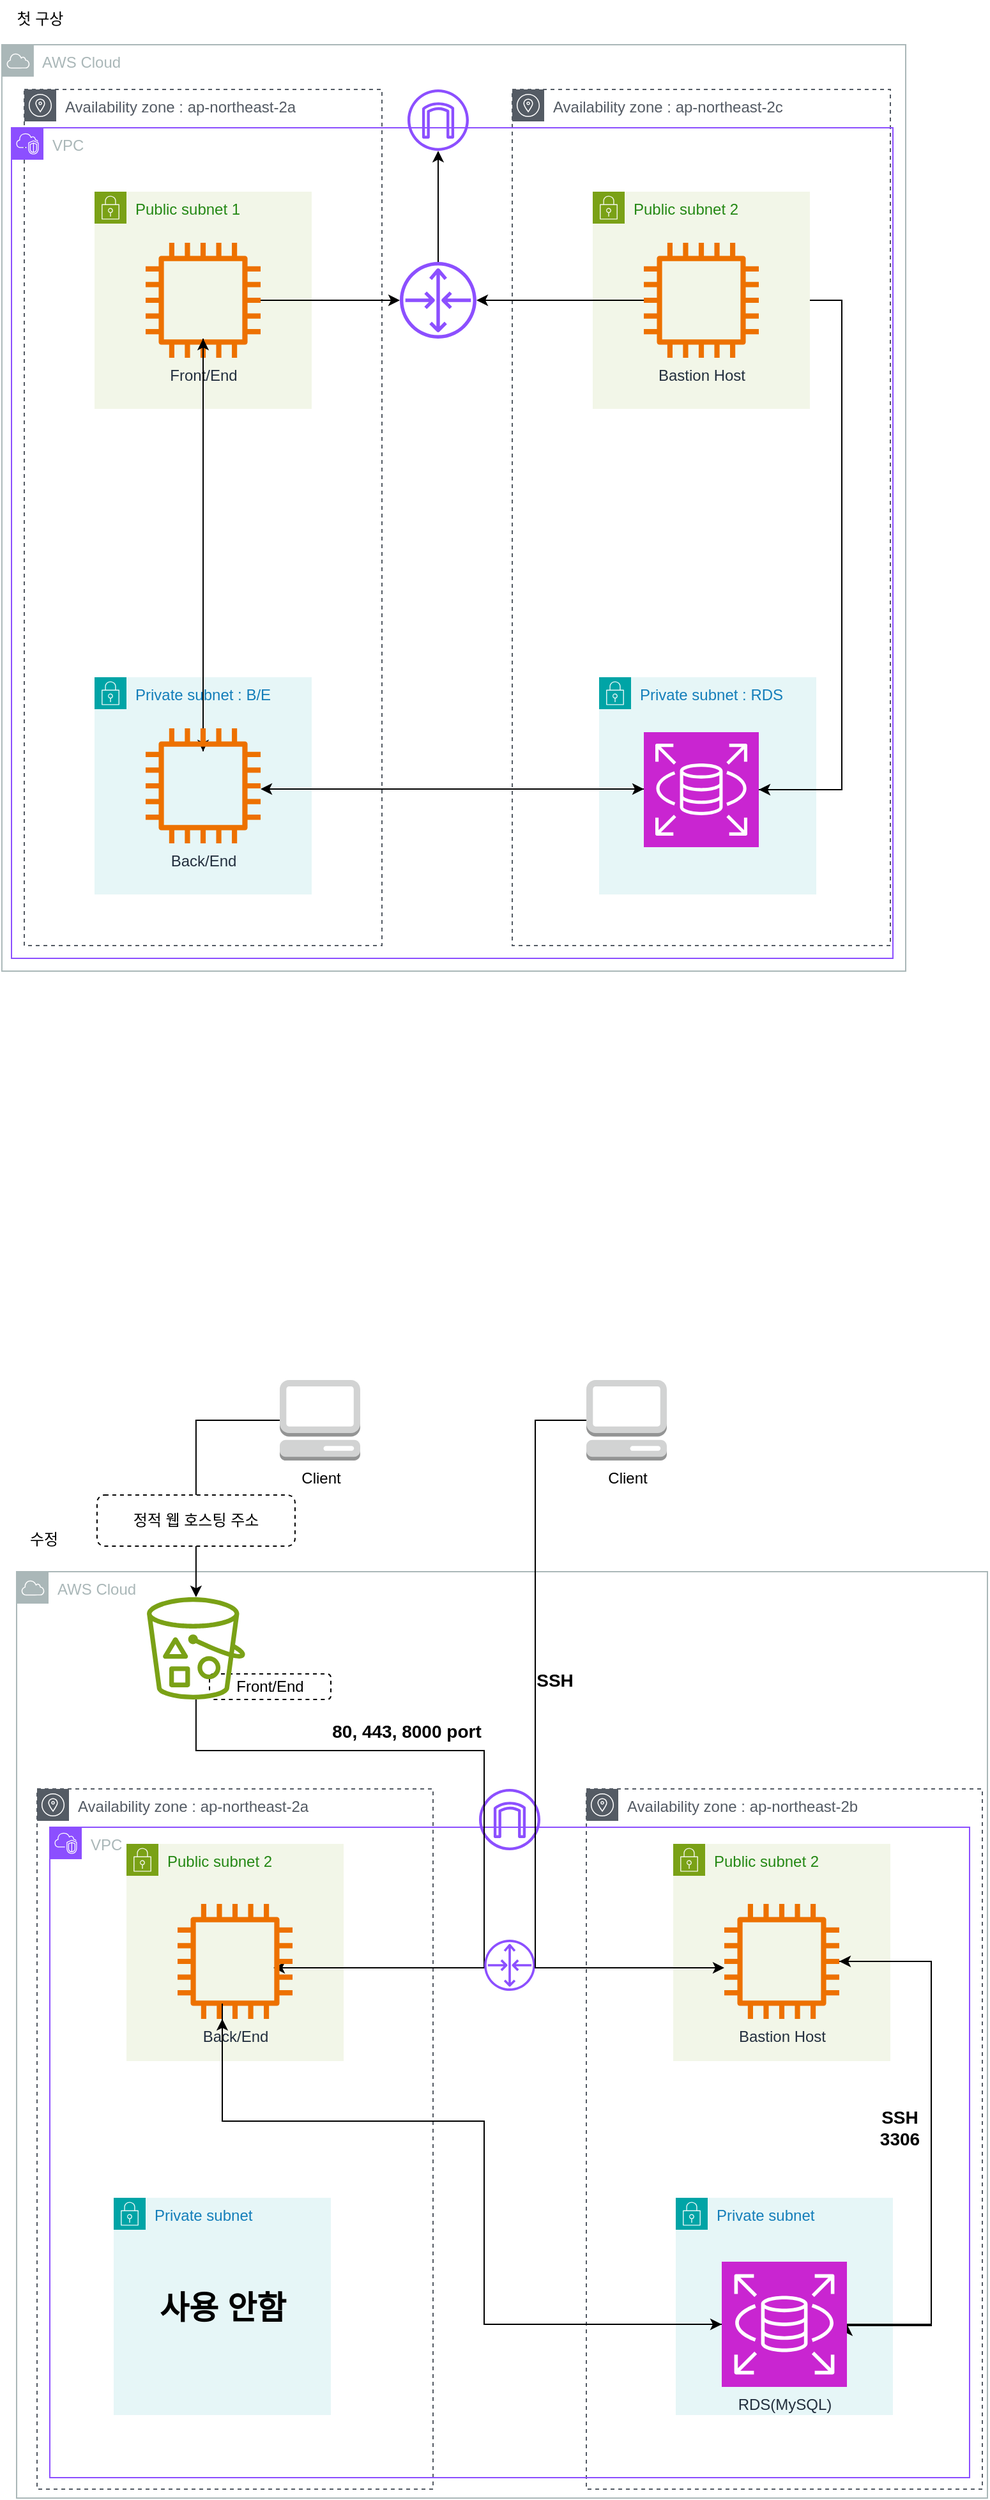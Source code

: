 <mxfile version="24.8.3">
  <diagram name="페이지-1" id="5gEI9ucqlpTtz-7oKbEV">
    <mxGraphModel dx="1434" dy="780" grid="1" gridSize="10" guides="1" tooltips="1" connect="1" arrows="1" fold="1" page="1" pageScale="1" pageWidth="827" pageHeight="1169" math="0" shadow="0">
      <root>
        <mxCell id="0" />
        <mxCell id="1" parent="0" />
        <mxCell id="hJIwRo_jDM6yLLJMVprT-30" value="Availability zone : ap-northeast-2c" style="sketch=0;outlineConnect=0;gradientColor=none;html=1;whiteSpace=wrap;fontSize=12;fontStyle=0;shape=mxgraph.aws4.group;grIcon=mxgraph.aws4.group_availability_zone;strokeColor=#545B64;fillColor=none;verticalAlign=top;align=left;spacingLeft=30;fontColor=#545B64;dashed=1;movable=1;resizable=1;rotatable=1;deletable=1;editable=1;locked=0;connectable=1;" parent="1" vertex="1">
          <mxGeometry x="422" y="210" width="296" height="670" as="geometry" />
        </mxCell>
        <mxCell id="hJIwRo_jDM6yLLJMVprT-66" value="AWS Cloud" style="sketch=0;outlineConnect=0;gradientColor=none;html=1;whiteSpace=wrap;fontSize=12;fontStyle=0;shape=mxgraph.aws4.group;grIcon=mxgraph.aws4.group_aws_cloud;strokeColor=#AAB7B8;fillColor=none;verticalAlign=top;align=left;spacingLeft=30;fontColor=#AAB7B8;dashed=0;" parent="1" vertex="1">
          <mxGeometry x="34" y="1370" width="760" height="725" as="geometry" />
        </mxCell>
        <mxCell id="hJIwRo_jDM6yLLJMVprT-32" value="AWS Cloud" style="sketch=0;outlineConnect=0;gradientColor=none;html=1;whiteSpace=wrap;fontSize=12;fontStyle=0;shape=mxgraph.aws4.group;grIcon=mxgraph.aws4.group_aws_cloud;strokeColor=#AAB7B8;fillColor=none;verticalAlign=top;align=left;spacingLeft=30;fontColor=#AAB7B8;dashed=0;" parent="1" vertex="1">
          <mxGeometry x="22.45" y="175" width="707.55" height="725" as="geometry" />
        </mxCell>
        <mxCell id="hJIwRo_jDM6yLLJMVprT-27" value="Availability zone : ap-northeast-2a" style="sketch=0;outlineConnect=0;gradientColor=none;html=1;whiteSpace=wrap;fontSize=12;fontStyle=0;shape=mxgraph.aws4.group;grIcon=mxgraph.aws4.group_availability_zone;strokeColor=#545B64;fillColor=none;verticalAlign=top;align=left;spacingLeft=30;fontColor=#545B64;dashed=1;movable=1;resizable=1;rotatable=1;deletable=1;editable=1;locked=0;connectable=1;" parent="1" vertex="1">
          <mxGeometry x="40" y="210" width="280" height="670" as="geometry" />
        </mxCell>
        <mxCell id="hJIwRo_jDM6yLLJMVprT-26" value="VPC" style="points=[[0,0],[0.25,0],[0.5,0],[0.75,0],[1,0],[1,0.25],[1,0.5],[1,0.75],[1,1],[0.75,1],[0.5,1],[0.25,1],[0,1],[0,0.75],[0,0.5],[0,0.25]];outlineConnect=0;gradientColor=none;html=1;whiteSpace=wrap;fontSize=12;fontStyle=0;container=0;pointerEvents=0;collapsible=0;recursiveResize=0;shape=mxgraph.aws4.group;grIcon=mxgraph.aws4.group_vpc2;strokeColor=#8C4FFF;fillColor=none;verticalAlign=top;align=left;spacingLeft=30;fontColor=#AAB7B8;dashed=0;movable=1;resizable=1;rotatable=1;deletable=1;editable=1;locked=0;connectable=1;" parent="1" vertex="1">
          <mxGeometry x="30" y="240" width="690" height="650" as="geometry" />
        </mxCell>
        <mxCell id="hJIwRo_jDM6yLLJMVprT-3" value="Private subnet : RDS" style="points=[[0,0],[0.25,0],[0.5,0],[0.75,0],[1,0],[1,0.25],[1,0.5],[1,0.75],[1,1],[0.75,1],[0.5,1],[0.25,1],[0,1],[0,0.75],[0,0.5],[0,0.25]];outlineConnect=0;gradientColor=none;html=1;whiteSpace=wrap;fontSize=12;fontStyle=0;container=0;pointerEvents=0;collapsible=0;recursiveResize=0;shape=mxgraph.aws4.group;grIcon=mxgraph.aws4.group_security_group;grStroke=0;strokeColor=#00A4A6;fillColor=#E6F6F7;verticalAlign=top;align=left;spacingLeft=30;fontColor=#147EBA;dashed=0;" parent="1" vertex="1">
          <mxGeometry x="490" y="670" width="170" height="170" as="geometry" />
        </mxCell>
        <mxCell id="hJIwRo_jDM6yLLJMVprT-65" value="첫 구상" style="text;html=1;align=center;verticalAlign=middle;resizable=0;points=[];autosize=1;strokeColor=none;fillColor=none;" parent="1" vertex="1">
          <mxGeometry x="22.45" y="140" width="60" height="30" as="geometry" />
        </mxCell>
        <mxCell id="hJIwRo_jDM6yLLJMVprT-67" value="수정" style="text;html=1;align=center;verticalAlign=middle;resizable=0;points=[];autosize=1;strokeColor=none;fillColor=none;" parent="1" vertex="1">
          <mxGeometry x="30" y="1330" width="50" height="30" as="geometry" />
        </mxCell>
        <mxCell id="hJIwRo_jDM6yLLJMVprT-35" value="" style="sketch=0;points=[[0,0,0],[0.25,0,0],[0.5,0,0],[0.75,0,0],[1,0,0],[0,1,0],[0.25,1,0],[0.5,1,0],[0.75,1,0],[1,1,0],[0,0.25,0],[0,0.5,0],[0,0.75,0],[1,0.25,0],[1,0.5,0],[1,0.75,0]];outlineConnect=0;fontColor=#232F3E;fillColor=#C925D1;strokeColor=#ffffff;dashed=0;verticalLabelPosition=bottom;verticalAlign=top;align=center;html=1;fontSize=12;fontStyle=0;aspect=fixed;shape=mxgraph.aws4.resourceIcon;resIcon=mxgraph.aws4.rds;direction=south;rotation=-90;" parent="1" vertex="1">
          <mxGeometry x="525" y="713" width="90" height="90" as="geometry" />
        </mxCell>
        <mxCell id="hJIwRo_jDM6yLLJMVprT-57" style="edgeStyle=orthogonalEdgeStyle;rounded=0;orthogonalLoop=1;jettySize=auto;html=1;exitX=1;exitY=0.5;exitDx=0;exitDy=0;exitPerimeter=0;" parent="1" source="hJIwRo_jDM6yLLJMVprT-35" target="hJIwRo_jDM6yLLJMVprT-36" edge="1">
          <mxGeometry relative="1" as="geometry">
            <Array as="points">
              <mxPoint x="680" y="758" />
              <mxPoint x="680" y="375" />
            </Array>
          </mxGeometry>
        </mxCell>
        <mxCell id="hJIwRo_jDM6yLLJMVprT-48" style="edgeStyle=orthogonalEdgeStyle;rounded=0;orthogonalLoop=1;jettySize=auto;html=1;entryX=1;entryY=0.5;entryDx=0;entryDy=0;entryPerimeter=0;" parent="1" source="hJIwRo_jDM6yLLJMVprT-36" target="hJIwRo_jDM6yLLJMVprT-35" edge="1">
          <mxGeometry relative="1" as="geometry">
            <Array as="points">
              <mxPoint x="680" y="375" />
              <mxPoint x="680" y="758" />
            </Array>
          </mxGeometry>
        </mxCell>
        <mxCell id="hJIwRo_jDM6yLLJMVprT-51" style="edgeStyle=orthogonalEdgeStyle;rounded=0;orthogonalLoop=1;jettySize=auto;html=1;entryX=0;entryY=0.25;entryDx=0;entryDy=0;entryPerimeter=0;" parent="1" edge="1">
          <mxGeometry relative="1" as="geometry">
            <mxPoint x="225" y="757.5" as="sourcePoint" />
            <mxPoint x="525" y="757.5" as="targetPoint" />
            <Array as="points">
              <mxPoint x="360" y="758" />
            </Array>
          </mxGeometry>
        </mxCell>
        <mxCell id="hJIwRo_jDM6yLLJMVprT-95" value="Availability zone : ap-northeast-2a" style="sketch=0;outlineConnect=0;gradientColor=none;html=1;whiteSpace=wrap;fontSize=12;fontStyle=0;shape=mxgraph.aws4.group;grIcon=mxgraph.aws4.group_availability_zone;strokeColor=#545B64;fillColor=none;verticalAlign=top;align=left;spacingLeft=30;fontColor=#545B64;dashed=1;movable=1;resizable=1;rotatable=1;deletable=1;editable=1;locked=0;connectable=1;" parent="1" vertex="1">
          <mxGeometry x="50" y="1540" width="310" height="548" as="geometry" />
        </mxCell>
        <mxCell id="hJIwRo_jDM6yLLJMVprT-96" value="Availability zone : ap-northeast-2b" style="sketch=0;outlineConnect=0;gradientColor=none;html=1;whiteSpace=wrap;fontSize=12;fontStyle=0;shape=mxgraph.aws4.group;grIcon=mxgraph.aws4.group_availability_zone;strokeColor=#545B64;fillColor=none;verticalAlign=top;align=left;spacingLeft=30;fontColor=#545B64;dashed=1;movable=1;resizable=1;rotatable=1;deletable=1;editable=1;locked=0;connectable=1;" parent="1" vertex="1">
          <mxGeometry x="480" y="1540" width="310" height="548" as="geometry" />
        </mxCell>
        <mxCell id="hJIwRo_jDM6yLLJMVprT-4" value="Public subnet 1" style="points=[[0,0],[0.25,0],[0.5,0],[0.75,0],[1,0],[1,0.25],[1,0.5],[1,0.75],[1,1],[0.75,1],[0.5,1],[0.25,1],[0,1],[0,0.75],[0,0.5],[0,0.25]];outlineConnect=0;gradientColor=none;html=1;whiteSpace=wrap;fontSize=12;fontStyle=0;container=0;pointerEvents=0;collapsible=0;recursiveResize=0;shape=mxgraph.aws4.group;grIcon=mxgraph.aws4.group_security_group;grStroke=0;strokeColor=#7AA116;fillColor=#F2F6E8;verticalAlign=top;align=left;spacingLeft=30;fontColor=#248814;dashed=0;" parent="1" vertex="1">
          <mxGeometry x="95" y="290" width="170" height="170" as="geometry" />
        </mxCell>
        <mxCell id="hJIwRo_jDM6yLLJMVprT-5" value="Public subnet 2" style="points=[[0,0],[0.25,0],[0.5,0],[0.75,0],[1,0],[1,0.25],[1,0.5],[1,0.75],[1,1],[0.75,1],[0.5,1],[0.25,1],[0,1],[0,0.75],[0,0.5],[0,0.25]];outlineConnect=0;gradientColor=none;html=1;whiteSpace=wrap;fontSize=12;fontStyle=0;container=0;pointerEvents=0;collapsible=0;recursiveResize=0;shape=mxgraph.aws4.group;grIcon=mxgraph.aws4.group_security_group;grStroke=0;strokeColor=#7AA116;fillColor=#F2F6E8;verticalAlign=top;align=left;spacingLeft=30;fontColor=#248814;dashed=0;movable=1;resizable=1;rotatable=1;deletable=1;editable=1;locked=0;connectable=1;" parent="1" vertex="1">
          <mxGeometry x="485" y="290" width="170" height="170" as="geometry" />
        </mxCell>
        <mxCell id="hJIwRo_jDM6yLLJMVprT-2" value="Private subnet : B/E" style="points=[[0,0],[0.25,0],[0.5,0],[0.75,0],[1,0],[1,0.25],[1,0.5],[1,0.75],[1,1],[0.75,1],[0.5,1],[0.25,1],[0,1],[0,0.75],[0,0.5],[0,0.25]];outlineConnect=0;gradientColor=none;html=1;whiteSpace=wrap;fontSize=12;fontStyle=0;container=1;pointerEvents=0;collapsible=0;recursiveResize=0;shape=mxgraph.aws4.group;grIcon=mxgraph.aws4.group_security_group;grStroke=0;strokeColor=#00A4A6;fillColor=#E6F6F7;verticalAlign=top;align=left;spacingLeft=30;fontColor=#147EBA;dashed=0;" parent="1" vertex="1">
          <mxGeometry x="95" y="670" width="170" height="170" as="geometry" />
        </mxCell>
        <mxCell id="hJIwRo_jDM6yLLJMVprT-36" value="Bastion Host" style="sketch=0;outlineConnect=0;fontColor=#232F3E;gradientColor=none;fillColor=#ED7100;strokeColor=none;dashed=0;verticalLabelPosition=bottom;verticalAlign=top;align=center;html=1;fontSize=12;fontStyle=0;aspect=fixed;pointerEvents=1;shape=mxgraph.aws4.instance2;" parent="1" vertex="1">
          <mxGeometry x="525" y="330" width="90" height="90" as="geometry" />
        </mxCell>
        <mxCell id="hJIwRo_jDM6yLLJMVprT-34" value="Front/End" style="sketch=0;outlineConnect=0;fontColor=#232F3E;gradientColor=none;fillColor=#ED7100;strokeColor=none;dashed=0;verticalLabelPosition=bottom;verticalAlign=top;align=center;html=1;fontSize=12;fontStyle=0;aspect=fixed;pointerEvents=1;shape=mxgraph.aws4.instance2;" parent="1" vertex="1">
          <mxGeometry x="135" y="330" width="90" height="90" as="geometry" />
        </mxCell>
        <mxCell id="hJIwRo_jDM6yLLJMVprT-63" style="edgeStyle=orthogonalEdgeStyle;rounded=0;orthogonalLoop=1;jettySize=auto;html=1;exitX=0.5;exitY=1;exitDx=0;exitDy=0;entryX=0.5;entryY=0;entryDx=0;entryDy=0;" parent="1" source="hJIwRo_jDM6yLLJMVprT-40" target="hJIwRo_jDM6yLLJMVprT-41" edge="1">
          <mxGeometry relative="1" as="geometry" />
        </mxCell>
        <mxCell id="hJIwRo_jDM6yLLJMVprT-40" value="" style="shape=image;html=1;verticalAlign=top;verticalLabelPosition=bottom;labelBackgroundColor=#ffffff;imageAspect=0;aspect=fixed;image=https://cdn1.iconfinder.com/data/icons/unicons-line-vol-3/24/docker-128.png" parent="1" vertex="1">
          <mxGeometry x="150" y="345" width="60" height="60" as="geometry" />
        </mxCell>
        <mxCell id="hJIwRo_jDM6yLLJMVprT-64" style="edgeStyle=orthogonalEdgeStyle;rounded=0;orthogonalLoop=1;jettySize=auto;html=1;exitX=0.5;exitY=0;exitDx=0;exitDy=0;" parent="1" source="hJIwRo_jDM6yLLJMVprT-41" target="hJIwRo_jDM6yLLJMVprT-40" edge="1">
          <mxGeometry relative="1" as="geometry" />
        </mxCell>
        <mxCell id="hJIwRo_jDM6yLLJMVprT-33" value="" style="sketch=0;outlineConnect=0;fontColor=#232F3E;gradientColor=none;fillColor=#8C4FFF;strokeColor=none;dashed=0;verticalLabelPosition=bottom;verticalAlign=top;align=center;html=1;fontSize=12;fontStyle=0;aspect=fixed;pointerEvents=1;shape=mxgraph.aws4.internet_gateway;" parent="1" vertex="1">
          <mxGeometry x="340" y="210" width="48" height="48" as="geometry" />
        </mxCell>
        <mxCell id="hJIwRo_jDM6yLLJMVprT-59" style="edgeStyle=orthogonalEdgeStyle;rounded=0;orthogonalLoop=1;jettySize=auto;html=1;" parent="1" source="hJIwRo_jDM6yLLJMVprT-36" target="hJIwRo_jDM6yLLJMVprT-56" edge="1">
          <mxGeometry relative="1" as="geometry" />
        </mxCell>
        <mxCell id="hJIwRo_jDM6yLLJMVprT-60" style="edgeStyle=orthogonalEdgeStyle;rounded=0;orthogonalLoop=1;jettySize=auto;html=1;" parent="1" source="hJIwRo_jDM6yLLJMVprT-34" target="hJIwRo_jDM6yLLJMVprT-56" edge="1">
          <mxGeometry relative="1" as="geometry" />
        </mxCell>
        <mxCell id="hJIwRo_jDM6yLLJMVprT-61" style="edgeStyle=orthogonalEdgeStyle;rounded=0;orthogonalLoop=1;jettySize=auto;html=1;" parent="1" source="hJIwRo_jDM6yLLJMVprT-56" target="hJIwRo_jDM6yLLJMVprT-33" edge="1">
          <mxGeometry relative="1" as="geometry" />
        </mxCell>
        <mxCell id="hJIwRo_jDM6yLLJMVprT-56" value="" style="sketch=0;outlineConnect=0;fontColor=#232F3E;gradientColor=none;fillColor=#8C4FFF;strokeColor=none;dashed=0;verticalLabelPosition=bottom;verticalAlign=top;align=center;html=1;fontSize=12;fontStyle=0;aspect=fixed;pointerEvents=1;shape=mxgraph.aws4.router;" parent="1" vertex="1">
          <mxGeometry x="334" y="345" width="60" height="60" as="geometry" />
        </mxCell>
        <mxCell id="hJIwRo_jDM6yLLJMVprT-37" value="Back/End" style="sketch=0;outlineConnect=0;fontColor=#232F3E;gradientColor=none;fillColor=#ED7100;strokeColor=none;dashed=0;verticalLabelPosition=bottom;verticalAlign=top;align=center;html=1;fontSize=12;fontStyle=0;aspect=fixed;pointerEvents=1;shape=mxgraph.aws4.instance2;" parent="1" vertex="1">
          <mxGeometry x="135" y="710" width="90" height="90" as="geometry" />
        </mxCell>
        <mxCell id="hJIwRo_jDM6yLLJMVprT-41" value="" style="shape=image;html=1;verticalAlign=top;verticalLabelPosition=bottom;labelBackgroundColor=#ffffff;imageAspect=0;aspect=fixed;image=https://cdn1.iconfinder.com/data/icons/unicons-line-vol-3/24/docker-128.png" parent="1" vertex="1">
          <mxGeometry x="150" y="728" width="60" height="60" as="geometry" />
        </mxCell>
        <mxCell id="hJIwRo_jDM6yLLJMVprT-52" style="edgeStyle=orthogonalEdgeStyle;rounded=0;orthogonalLoop=1;jettySize=auto;html=1;exitX=0;exitY=0.75;exitDx=0;exitDy=0;exitPerimeter=0;" parent="1" edge="1">
          <mxGeometry relative="1" as="geometry">
            <mxPoint x="525" y="757.5" as="sourcePoint" />
            <mxPoint x="225" y="757.5" as="targetPoint" />
            <Array as="points">
              <mxPoint x="450" y="757" />
              <mxPoint x="450" y="757" />
            </Array>
          </mxGeometry>
        </mxCell>
        <mxCell id="hJIwRo_jDM6yLLJMVprT-114" value="VPC" style="points=[[0,0],[0.25,0],[0.5,0],[0.75,0],[1,0],[1,0.25],[1,0.5],[1,0.75],[1,1],[0.75,1],[0.5,1],[0.25,1],[0,1],[0,0.75],[0,0.5],[0,0.25]];outlineConnect=0;gradientColor=none;html=1;whiteSpace=wrap;fontSize=12;fontStyle=0;container=0;pointerEvents=0;collapsible=0;recursiveResize=0;shape=mxgraph.aws4.group;grIcon=mxgraph.aws4.group_vpc2;strokeColor=#8C4FFF;fillColor=none;verticalAlign=top;align=left;spacingLeft=30;fontColor=#AAB7B8;dashed=0;movable=1;resizable=1;rotatable=1;deletable=1;editable=1;locked=0;connectable=1;" parent="1" vertex="1">
          <mxGeometry x="60" y="1570" width="720" height="509" as="geometry" />
        </mxCell>
        <mxCell id="hJIwRo_jDM6yLLJMVprT-117" value="Private subnet&amp;nbsp;" style="points=[[0,0],[0.25,0],[0.5,0],[0.75,0],[1,0],[1,0.25],[1,0.5],[1,0.75],[1,1],[0.75,1],[0.5,1],[0.25,1],[0,1],[0,0.75],[0,0.5],[0,0.25]];outlineConnect=0;gradientColor=none;html=1;whiteSpace=wrap;fontSize=12;fontStyle=0;container=0;pointerEvents=0;collapsible=0;recursiveResize=0;shape=mxgraph.aws4.group;grIcon=mxgraph.aws4.group_security_group;grStroke=0;strokeColor=#00A4A6;fillColor=#E6F6F7;verticalAlign=top;align=left;spacingLeft=30;fontColor=#147EBA;dashed=0;" parent="1" vertex="1">
          <mxGeometry x="550" y="1860" width="170" height="170" as="geometry" />
        </mxCell>
        <mxCell id="hJIwRo_jDM6yLLJMVprT-120" value="Private subnet&amp;nbsp;" style="points=[[0,0],[0.25,0],[0.5,0],[0.75,0],[1,0],[1,0.25],[1,0.5],[1,0.75],[1,1],[0.75,1],[0.5,1],[0.25,1],[0,1],[0,0.75],[0,0.5],[0,0.25]];outlineConnect=0;gradientColor=none;html=1;whiteSpace=wrap;fontSize=12;fontStyle=0;container=0;pointerEvents=0;collapsible=0;recursiveResize=0;shape=mxgraph.aws4.group;grIcon=mxgraph.aws4.group_security_group;grStroke=0;strokeColor=#00A4A6;fillColor=#E6F6F7;verticalAlign=top;align=left;spacingLeft=30;fontColor=#147EBA;dashed=0;" parent="1" vertex="1">
          <mxGeometry x="110" y="1860" width="170" height="170" as="geometry" />
        </mxCell>
        <mxCell id="hJIwRo_jDM6yLLJMVprT-132" value="Public subnet 2" style="points=[[0,0],[0.25,0],[0.5,0],[0.75,0],[1,0],[1,0.25],[1,0.5],[1,0.75],[1,1],[0.75,1],[0.5,1],[0.25,1],[0,1],[0,0.75],[0,0.5],[0,0.25]];outlineConnect=0;gradientColor=none;html=1;whiteSpace=wrap;fontSize=12;fontStyle=0;container=0;pointerEvents=0;collapsible=0;recursiveResize=0;shape=mxgraph.aws4.group;grIcon=mxgraph.aws4.group_security_group;grStroke=0;strokeColor=#7AA116;fillColor=#F2F6E8;verticalAlign=top;align=left;spacingLeft=30;fontColor=#248814;dashed=0;movable=1;resizable=1;rotatable=1;deletable=1;editable=1;locked=0;connectable=1;" parent="1" vertex="1">
          <mxGeometry x="548" y="1583" width="170" height="170" as="geometry" />
        </mxCell>
        <mxCell id="hJIwRo_jDM6yLLJMVprT-133" value="Public subnet 2" style="points=[[0,0],[0.25,0],[0.5,0],[0.75,0],[1,0],[1,0.25],[1,0.5],[1,0.75],[1,1],[0.75,1],[0.5,1],[0.25,1],[0,1],[0,0.75],[0,0.5],[0,0.25]];outlineConnect=0;gradientColor=none;html=1;whiteSpace=wrap;fontSize=12;fontStyle=0;container=0;pointerEvents=0;collapsible=0;recursiveResize=0;shape=mxgraph.aws4.group;grIcon=mxgraph.aws4.group_security_group;grStroke=0;strokeColor=#7AA116;fillColor=#F2F6E8;verticalAlign=top;align=left;spacingLeft=30;fontColor=#248814;dashed=0;movable=1;resizable=1;rotatable=1;deletable=1;editable=1;locked=0;connectable=1;" parent="1" vertex="1">
          <mxGeometry x="120" y="1583" width="170" height="170" as="geometry" />
        </mxCell>
        <mxCell id="hJIwRo_jDM6yLLJMVprT-136" value="" style="sketch=0;outlineConnect=0;fontColor=#232F3E;gradientColor=none;fillColor=#8C4FFF;strokeColor=none;dashed=0;verticalLabelPosition=bottom;verticalAlign=top;align=center;html=1;fontSize=12;fontStyle=0;aspect=fixed;pointerEvents=1;shape=mxgraph.aws4.internet_gateway;" parent="1" vertex="1">
          <mxGeometry x="396" y="1540" width="48" height="48" as="geometry" />
        </mxCell>
        <mxCell id="hJIwRo_jDM6yLLJMVprT-137" value="Bastion Host" style="sketch=0;outlineConnect=0;fontColor=#232F3E;gradientColor=none;fillColor=#ED7100;strokeColor=none;dashed=0;verticalLabelPosition=bottom;verticalAlign=top;align=center;html=1;fontSize=12;fontStyle=0;aspect=fixed;pointerEvents=1;shape=mxgraph.aws4.instance2;" parent="1" vertex="1">
          <mxGeometry x="588" y="1630" width="90" height="90" as="geometry" />
        </mxCell>
        <mxCell id="5JPJ3p6BBWuyAXsUHF-Q-9" style="edgeStyle=orthogonalEdgeStyle;rounded=0;orthogonalLoop=1;jettySize=auto;html=1;" edge="1" parent="1" source="hJIwRo_jDM6yLLJMVprT-139" target="hJIwRo_jDM6yLLJMVprT-145">
          <mxGeometry relative="1" as="geometry" />
        </mxCell>
        <mxCell id="hJIwRo_jDM6yLLJMVprT-139" value="Client" style="outlineConnect=0;dashed=0;verticalLabelPosition=bottom;verticalAlign=top;align=center;html=1;shape=mxgraph.aws3.management_console;fillColor=#D2D3D3;gradientColor=none;" parent="1" vertex="1">
          <mxGeometry x="240" y="1220" width="63" height="63" as="geometry" />
        </mxCell>
        <mxCell id="hJIwRo_jDM6yLLJMVprT-144" value="" style="edgeStyle=orthogonalEdgeStyle;rounded=0;orthogonalLoop=1;jettySize=auto;html=1;entryX=1;entryY=0.5;entryDx=0;entryDy=0;entryPerimeter=0;" parent="1" source="hJIwRo_jDM6yLLJMVprT-137" target="hJIwRo_jDM6yLLJMVprT-116" edge="1">
          <mxGeometry relative="1" as="geometry">
            <Array as="points">
              <mxPoint x="750" y="1675" />
              <mxPoint x="750" y="1960" />
            </Array>
          </mxGeometry>
        </mxCell>
        <mxCell id="hJIwRo_jDM6yLLJMVprT-146" value="Front/End" style="rounded=1;whiteSpace=wrap;html=1;glass=0;dashed=1;align=center;" parent="1" vertex="1">
          <mxGeometry x="185" y="1450" width="95" height="20" as="geometry" />
        </mxCell>
        <mxCell id="5JPJ3p6BBWuyAXsUHF-Q-5" style="edgeStyle=orthogonalEdgeStyle;rounded=0;orthogonalLoop=1;jettySize=auto;html=1;" edge="1" parent="1" source="hJIwRo_jDM6yLLJMVprT-145" target="hJIwRo_jDM6yLLJMVprT-123">
          <mxGeometry relative="1" as="geometry">
            <Array as="points">
              <mxPoint x="175" y="1510" />
              <mxPoint x="400" y="1510" />
              <mxPoint x="400" y="1680" />
            </Array>
          </mxGeometry>
        </mxCell>
        <mxCell id="hJIwRo_jDM6yLLJMVprT-145" value="" style="sketch=0;outlineConnect=0;fontColor=#232F3E;gradientColor=none;fillColor=#7AA116;strokeColor=none;dashed=0;verticalLabelPosition=bottom;verticalAlign=top;align=center;html=1;fontSize=12;fontStyle=0;aspect=fixed;pointerEvents=1;shape=mxgraph.aws4.bucket_with_objects;" parent="1" vertex="1">
          <mxGeometry x="136" y="1390" width="76.93" height="80" as="geometry" />
        </mxCell>
        <mxCell id="hJIwRo_jDM6yLLJMVprT-150" style="edgeStyle=orthogonalEdgeStyle;rounded=0;orthogonalLoop=1;jettySize=auto;html=1;exitX=0;exitY=0.5;exitDx=0;exitDy=0;exitPerimeter=0;" parent="1" source="hJIwRo_jDM6yLLJMVprT-116" target="hJIwRo_jDM6yLLJMVprT-122" edge="1">
          <mxGeometry relative="1" as="geometry">
            <Array as="points">
              <mxPoint x="400" y="1959" />
              <mxPoint x="400" y="1800" />
              <mxPoint x="195" y="1800" />
            </Array>
          </mxGeometry>
        </mxCell>
        <mxCell id="hJIwRo_jDM6yLLJMVprT-122" value="Back/End" style="sketch=0;outlineConnect=0;fontColor=#232F3E;gradientColor=none;fillColor=#ED7100;strokeColor=none;dashed=0;verticalLabelPosition=bottom;verticalAlign=top;align=center;html=1;fontSize=12;fontStyle=0;aspect=fixed;pointerEvents=1;shape=mxgraph.aws4.instance2;" parent="1" vertex="1">
          <mxGeometry x="160" y="1630" width="90" height="90" as="geometry" />
        </mxCell>
        <mxCell id="hJIwRo_jDM6yLLJMVprT-123" value="" style="shape=image;html=1;verticalAlign=top;verticalLabelPosition=bottom;labelBackgroundColor=#ffffff;imageAspect=0;aspect=fixed;image=https://cdn1.iconfinder.com/data/icons/unicons-line-vol-3/24/docker-128.png" parent="1" vertex="1">
          <mxGeometry x="175" y="1648" width="60" height="60" as="geometry" />
        </mxCell>
        <mxCell id="5JPJ3p6BBWuyAXsUHF-Q-10" style="edgeStyle=orthogonalEdgeStyle;rounded=0;orthogonalLoop=1;jettySize=auto;html=1;" edge="1" parent="1" source="hJIwRo_jDM6yLLJMVprT-116" target="hJIwRo_jDM6yLLJMVprT-137">
          <mxGeometry relative="1" as="geometry">
            <Array as="points">
              <mxPoint x="750" y="1959" />
              <mxPoint x="750" y="1675" />
            </Array>
          </mxGeometry>
        </mxCell>
        <mxCell id="hJIwRo_jDM6yLLJMVprT-116" value="RDS(MySQL)" style="sketch=0;points=[[0,0,0],[0.25,0,0],[0.5,0,0],[0.75,0,0],[1,0,0],[0,1,0],[0.25,1,0],[0.5,1,0],[0.75,1,0],[1,1,0],[0,0.25,0],[0,0.5,0],[0,0.75,0],[1,0.25,0],[1,0.5,0],[1,0.75,0]];outlineConnect=0;fontColor=#232F3E;fillColor=#C925D1;strokeColor=#ffffff;dashed=0;verticalLabelPosition=bottom;verticalAlign=top;align=center;html=1;fontSize=12;fontStyle=0;aspect=fixed;shape=mxgraph.aws4.resourceIcon;resIcon=mxgraph.aws4.rds;" parent="1" vertex="1">
          <mxGeometry x="586" y="1910" width="98" height="98" as="geometry" />
        </mxCell>
        <mxCell id="5JPJ3p6BBWuyAXsUHF-Q-1" value="" style="sketch=0;outlineConnect=0;fontColor=#232F3E;gradientColor=none;fillColor=#8C4FFF;strokeColor=none;dashed=0;verticalLabelPosition=bottom;verticalAlign=top;align=center;html=1;fontSize=12;fontStyle=0;aspect=fixed;pointerEvents=1;shape=mxgraph.aws4.router;" vertex="1" parent="1">
          <mxGeometry x="400" y="1658" width="40" height="40" as="geometry" />
        </mxCell>
        <mxCell id="5JPJ3p6BBWuyAXsUHF-Q-2" style="edgeStyle=orthogonalEdgeStyle;rounded=0;orthogonalLoop=1;jettySize=auto;html=1;entryX=0;entryY=0.5;entryDx=0;entryDy=0;entryPerimeter=0;" edge="1" parent="1" source="hJIwRo_jDM6yLLJMVprT-123" target="hJIwRo_jDM6yLLJMVprT-116">
          <mxGeometry relative="1" as="geometry">
            <Array as="points">
              <mxPoint x="195" y="1800" />
              <mxPoint x="400" y="1800" />
              <mxPoint x="400" y="1959" />
            </Array>
          </mxGeometry>
        </mxCell>
        <mxCell id="5JPJ3p6BBWuyAXsUHF-Q-8" value="" style="edgeStyle=orthogonalEdgeStyle;rounded=0;orthogonalLoop=1;jettySize=auto;html=1;" edge="1" parent="1" source="5JPJ3p6BBWuyAXsUHF-Q-7" target="hJIwRo_jDM6yLLJMVprT-137">
          <mxGeometry relative="1" as="geometry">
            <Array as="points">
              <mxPoint x="440" y="1252" />
              <mxPoint x="440" y="1680" />
            </Array>
          </mxGeometry>
        </mxCell>
        <mxCell id="5JPJ3p6BBWuyAXsUHF-Q-7" value="Client" style="outlineConnect=0;dashed=0;verticalLabelPosition=bottom;verticalAlign=top;align=center;html=1;shape=mxgraph.aws3.management_console;fillColor=#D2D3D3;gradientColor=none;" vertex="1" parent="1">
          <mxGeometry x="480" y="1220" width="63" height="63" as="geometry" />
        </mxCell>
        <mxCell id="5JPJ3p6BBWuyAXsUHF-Q-11" value="&lt;b&gt;&lt;font style=&quot;font-size: 14px;&quot;&gt;SSH&lt;/font&gt;&lt;/b&gt;" style="text;html=1;align=center;verticalAlign=middle;resizable=0;points=[];autosize=1;strokeColor=none;fillColor=none;" vertex="1" parent="1">
          <mxGeometry x="430" y="1440" width="50" height="30" as="geometry" />
        </mxCell>
        <mxCell id="5JPJ3p6BBWuyAXsUHF-Q-14" value="&lt;div&gt;정적 웹 호스팅 주소&lt;/div&gt;" style="rounded=1;whiteSpace=wrap;html=1;glass=0;dashed=1;align=center;" vertex="1" parent="1">
          <mxGeometry x="96.96" y="1310" width="155" height="40" as="geometry" />
        </mxCell>
        <mxCell id="5JPJ3p6BBWuyAXsUHF-Q-15" value="&lt;b&gt;&lt;font style=&quot;font-size: 14px;&quot;&gt;80, 443, 8000 port&lt;/font&gt;&lt;/b&gt;" style="text;html=1;align=center;verticalAlign=middle;resizable=0;points=[];autosize=1;strokeColor=none;fillColor=none;" vertex="1" parent="1">
          <mxGeometry x="269" y="1480" width="140" height="30" as="geometry" />
        </mxCell>
        <mxCell id="5JPJ3p6BBWuyAXsUHF-Q-16" value="&lt;b&gt;&lt;font style=&quot;font-size: 14px;&quot;&gt;SSH&lt;/font&gt;&lt;/b&gt;&lt;div&gt;&lt;b&gt;&lt;font style=&quot;font-size: 14px;&quot;&gt;3306&lt;/font&gt;&lt;/b&gt;&lt;/div&gt;" style="text;html=1;align=center;verticalAlign=middle;resizable=0;points=[];autosize=1;strokeColor=none;fillColor=none;" vertex="1" parent="1">
          <mxGeometry x="700" y="1780" width="50" height="50" as="geometry" />
        </mxCell>
        <mxCell id="5JPJ3p6BBWuyAXsUHF-Q-17" value="&lt;b style=&quot;&quot;&gt;&lt;font style=&quot;font-size: 25px;&quot;&gt;사용 안함&lt;/font&gt;&lt;/b&gt;" style="text;html=1;align=center;verticalAlign=middle;resizable=0;points=[];autosize=1;strokeColor=none;fillColor=none;" vertex="1" parent="1">
          <mxGeometry x="130" y="1925" width="130" height="40" as="geometry" />
        </mxCell>
      </root>
    </mxGraphModel>
  </diagram>
</mxfile>
